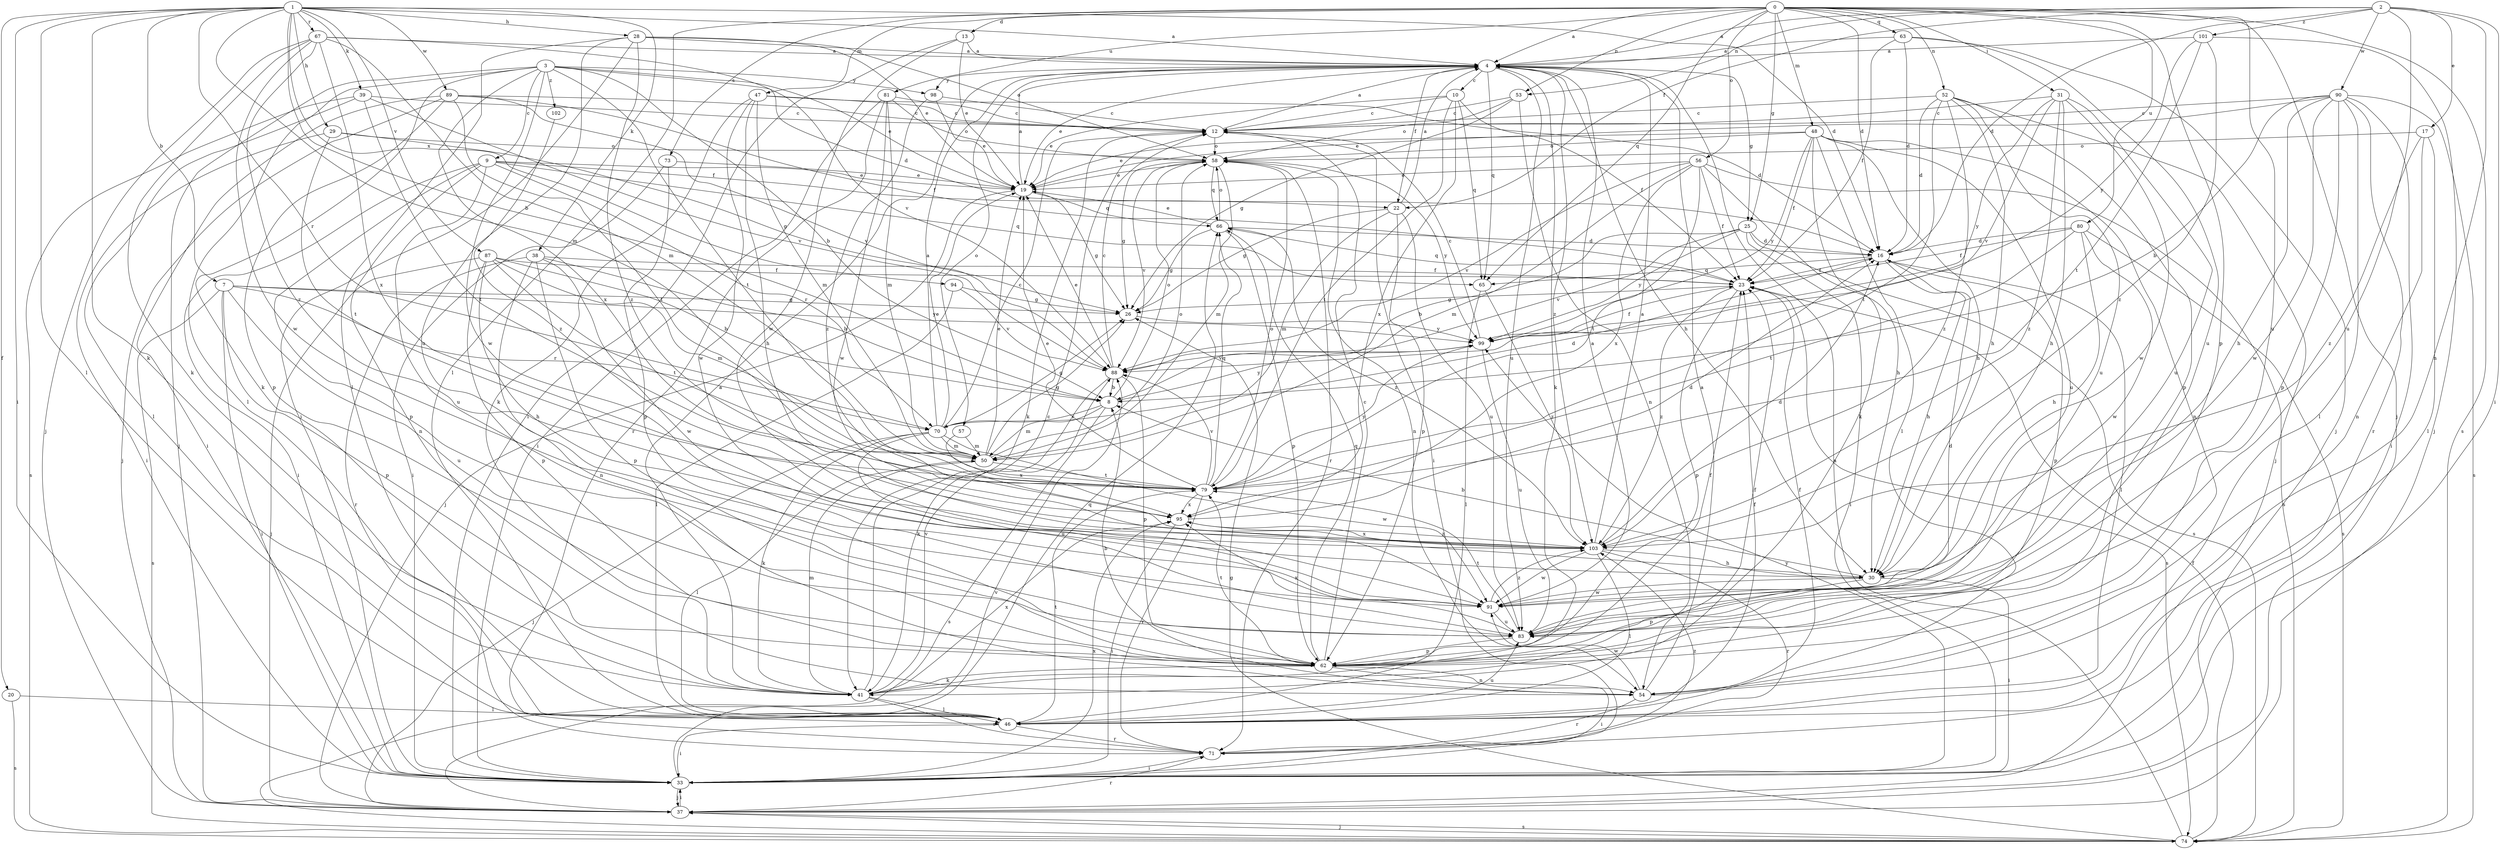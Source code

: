 strict digraph  {
0;
1;
2;
3;
4;
7;
8;
9;
10;
12;
13;
16;
17;
19;
20;
22;
23;
25;
26;
28;
29;
30;
31;
33;
37;
38;
39;
41;
46;
47;
48;
50;
52;
53;
54;
56;
57;
58;
62;
63;
65;
66;
67;
70;
71;
73;
74;
79;
80;
81;
83;
87;
88;
89;
90;
91;
94;
95;
98;
99;
101;
102;
103;
0 -> 4  [label=a];
0 -> 13  [label=d];
0 -> 16  [label=d];
0 -> 25  [label=g];
0 -> 31  [label=i];
0 -> 37  [label=j];
0 -> 46  [label=l];
0 -> 47  [label=m];
0 -> 48  [label=m];
0 -> 52  [label=n];
0 -> 53  [label=n];
0 -> 56  [label=o];
0 -> 62  [label=p];
0 -> 63  [label=q];
0 -> 65  [label=q];
0 -> 73  [label=s];
0 -> 74  [label=s];
0 -> 80  [label=u];
0 -> 81  [label=u];
0 -> 83  [label=u];
1 -> 4  [label=a];
1 -> 7  [label=b];
1 -> 8  [label=b];
1 -> 16  [label=d];
1 -> 20  [label=f];
1 -> 28  [label=h];
1 -> 29  [label=h];
1 -> 33  [label=i];
1 -> 38  [label=k];
1 -> 39  [label=k];
1 -> 41  [label=k];
1 -> 46  [label=l];
1 -> 50  [label=m];
1 -> 67  [label=r];
1 -> 70  [label=r];
1 -> 87  [label=v];
1 -> 89  [label=w];
1 -> 94  [label=x];
2 -> 4  [label=a];
2 -> 16  [label=d];
2 -> 17  [label=e];
2 -> 22  [label=f];
2 -> 33  [label=i];
2 -> 53  [label=n];
2 -> 54  [label=n];
2 -> 83  [label=u];
2 -> 90  [label=w];
2 -> 101  [label=z];
3 -> 8  [label=b];
3 -> 9  [label=c];
3 -> 16  [label=d];
3 -> 19  [label=e];
3 -> 37  [label=j];
3 -> 41  [label=k];
3 -> 46  [label=l];
3 -> 79  [label=t];
3 -> 91  [label=w];
3 -> 95  [label=x];
3 -> 98  [label=y];
3 -> 102  [label=z];
4 -> 10  [label=c];
4 -> 19  [label=e];
4 -> 22  [label=f];
4 -> 25  [label=g];
4 -> 30  [label=h];
4 -> 41  [label=k];
4 -> 57  [label=o];
4 -> 65  [label=q];
4 -> 83  [label=u];
4 -> 98  [label=y];
4 -> 103  [label=z];
7 -> 26  [label=g];
7 -> 33  [label=i];
7 -> 62  [label=p];
7 -> 70  [label=r];
7 -> 74  [label=s];
7 -> 83  [label=u];
7 -> 99  [label=y];
8 -> 50  [label=m];
8 -> 58  [label=o];
8 -> 70  [label=r];
8 -> 74  [label=s];
8 -> 99  [label=y];
9 -> 19  [label=e];
9 -> 22  [label=f];
9 -> 33  [label=i];
9 -> 54  [label=n];
9 -> 62  [label=p];
9 -> 65  [label=q];
9 -> 70  [label=r];
9 -> 83  [label=u];
10 -> 12  [label=c];
10 -> 19  [label=e];
10 -> 23  [label=f];
10 -> 65  [label=q];
10 -> 79  [label=t];
10 -> 95  [label=x];
12 -> 4  [label=a];
12 -> 33  [label=i];
12 -> 41  [label=k];
12 -> 58  [label=o];
13 -> 4  [label=a];
13 -> 19  [label=e];
13 -> 33  [label=i];
13 -> 91  [label=w];
16 -> 23  [label=f];
16 -> 30  [label=h];
16 -> 46  [label=l];
16 -> 62  [label=p];
16 -> 65  [label=q];
17 -> 46  [label=l];
17 -> 54  [label=n];
17 -> 58  [label=o];
17 -> 103  [label=z];
19 -> 4  [label=a];
19 -> 26  [label=g];
19 -> 37  [label=j];
19 -> 66  [label=q];
20 -> 46  [label=l];
20 -> 74  [label=s];
22 -> 4  [label=a];
22 -> 26  [label=g];
22 -> 50  [label=m];
22 -> 62  [label=p];
22 -> 83  [label=u];
23 -> 26  [label=g];
23 -> 62  [label=p];
23 -> 66  [label=q];
23 -> 74  [label=s];
23 -> 103  [label=z];
25 -> 8  [label=b];
25 -> 16  [label=d];
25 -> 33  [label=i];
25 -> 74  [label=s];
25 -> 88  [label=v];
25 -> 99  [label=y];
26 -> 99  [label=y];
28 -> 4  [label=a];
28 -> 19  [label=e];
28 -> 33  [label=i];
28 -> 46  [label=l];
28 -> 58  [label=o];
28 -> 83  [label=u];
28 -> 103  [label=z];
29 -> 26  [label=g];
29 -> 33  [label=i];
29 -> 58  [label=o];
29 -> 79  [label=t];
30 -> 8  [label=b];
30 -> 33  [label=i];
30 -> 62  [label=p];
30 -> 91  [label=w];
31 -> 12  [label=c];
31 -> 30  [label=h];
31 -> 83  [label=u];
31 -> 88  [label=v];
31 -> 91  [label=w];
31 -> 99  [label=y];
31 -> 103  [label=z];
33 -> 37  [label=j];
33 -> 66  [label=q];
33 -> 95  [label=x];
33 -> 99  [label=y];
37 -> 33  [label=i];
37 -> 71  [label=r];
37 -> 74  [label=s];
37 -> 88  [label=v];
38 -> 8  [label=b];
38 -> 23  [label=f];
38 -> 54  [label=n];
38 -> 62  [label=p];
38 -> 71  [label=r];
38 -> 91  [label=w];
39 -> 12  [label=c];
39 -> 46  [label=l];
39 -> 74  [label=s];
39 -> 79  [label=t];
39 -> 88  [label=v];
41 -> 4  [label=a];
41 -> 12  [label=c];
41 -> 23  [label=f];
41 -> 46  [label=l];
41 -> 50  [label=m];
41 -> 71  [label=r];
41 -> 88  [label=v];
41 -> 95  [label=x];
46 -> 23  [label=f];
46 -> 33  [label=i];
46 -> 71  [label=r];
46 -> 79  [label=t];
46 -> 83  [label=u];
47 -> 12  [label=c];
47 -> 16  [label=d];
47 -> 30  [label=h];
47 -> 41  [label=k];
47 -> 50  [label=m];
47 -> 91  [label=w];
48 -> 19  [label=e];
48 -> 23  [label=f];
48 -> 30  [label=h];
48 -> 41  [label=k];
48 -> 46  [label=l];
48 -> 54  [label=n];
48 -> 58  [label=o];
48 -> 83  [label=u];
48 -> 99  [label=y];
50 -> 19  [label=e];
50 -> 26  [label=g];
50 -> 46  [label=l];
50 -> 58  [label=o];
50 -> 79  [label=t];
52 -> 12  [label=c];
52 -> 16  [label=d];
52 -> 30  [label=h];
52 -> 37  [label=j];
52 -> 62  [label=p];
52 -> 79  [label=t];
52 -> 83  [label=u];
52 -> 103  [label=z];
53 -> 12  [label=c];
53 -> 26  [label=g];
53 -> 54  [label=n];
53 -> 58  [label=o];
54 -> 4  [label=a];
54 -> 8  [label=b];
54 -> 23  [label=f];
54 -> 71  [label=r];
54 -> 91  [label=w];
56 -> 19  [label=e];
56 -> 23  [label=f];
56 -> 30  [label=h];
56 -> 50  [label=m];
56 -> 74  [label=s];
56 -> 79  [label=t];
56 -> 88  [label=v];
56 -> 95  [label=x];
57 -> 50  [label=m];
57 -> 95  [label=x];
58 -> 19  [label=e];
58 -> 26  [label=g];
58 -> 50  [label=m];
58 -> 54  [label=n];
58 -> 66  [label=q];
58 -> 71  [label=r];
58 -> 88  [label=v];
58 -> 99  [label=y];
62 -> 12  [label=c];
62 -> 23  [label=f];
62 -> 33  [label=i];
62 -> 41  [label=k];
62 -> 54  [label=n];
62 -> 66  [label=q];
62 -> 79  [label=t];
63 -> 4  [label=a];
63 -> 16  [label=d];
63 -> 23  [label=f];
63 -> 37  [label=j];
63 -> 83  [label=u];
65 -> 46  [label=l];
65 -> 103  [label=z];
66 -> 16  [label=d];
66 -> 19  [label=e];
66 -> 26  [label=g];
66 -> 58  [label=o];
66 -> 62  [label=p];
66 -> 103  [label=z];
67 -> 4  [label=a];
67 -> 37  [label=j];
67 -> 41  [label=k];
67 -> 50  [label=m];
67 -> 88  [label=v];
67 -> 91  [label=w];
67 -> 95  [label=x];
67 -> 103  [label=z];
70 -> 4  [label=a];
70 -> 12  [label=c];
70 -> 16  [label=d];
70 -> 19  [label=e];
70 -> 26  [label=g];
70 -> 37  [label=j];
70 -> 41  [label=k];
70 -> 50  [label=m];
70 -> 83  [label=u];
70 -> 91  [label=w];
71 -> 33  [label=i];
71 -> 103  [label=z];
73 -> 19  [label=e];
73 -> 33  [label=i];
73 -> 62  [label=p];
74 -> 4  [label=a];
74 -> 23  [label=f];
74 -> 26  [label=g];
74 -> 37  [label=j];
79 -> 19  [label=e];
79 -> 58  [label=o];
79 -> 66  [label=q];
79 -> 71  [label=r];
79 -> 88  [label=v];
79 -> 95  [label=x];
79 -> 99  [label=y];
80 -> 16  [label=d];
80 -> 23  [label=f];
80 -> 30  [label=h];
80 -> 74  [label=s];
80 -> 79  [label=t];
80 -> 91  [label=w];
81 -> 12  [label=c];
81 -> 33  [label=i];
81 -> 50  [label=m];
81 -> 58  [label=o];
81 -> 71  [label=r];
81 -> 91  [label=w];
83 -> 16  [label=d];
83 -> 62  [label=p];
83 -> 79  [label=t];
83 -> 95  [label=x];
87 -> 8  [label=b];
87 -> 23  [label=f];
87 -> 30  [label=h];
87 -> 37  [label=j];
87 -> 50  [label=m];
87 -> 62  [label=p];
87 -> 79  [label=t];
88 -> 8  [label=b];
88 -> 12  [label=c];
88 -> 19  [label=e];
88 -> 41  [label=k];
88 -> 62  [label=p];
89 -> 12  [label=c];
89 -> 23  [label=f];
89 -> 33  [label=i];
89 -> 37  [label=j];
89 -> 62  [label=p];
89 -> 79  [label=t];
89 -> 88  [label=v];
90 -> 8  [label=b];
90 -> 12  [label=c];
90 -> 19  [label=e];
90 -> 30  [label=h];
90 -> 33  [label=i];
90 -> 46  [label=l];
90 -> 62  [label=p];
90 -> 71  [label=r];
90 -> 74  [label=s];
90 -> 91  [label=w];
91 -> 4  [label=a];
91 -> 83  [label=u];
91 -> 103  [label=z];
94 -> 26  [label=g];
94 -> 46  [label=l];
94 -> 88  [label=v];
95 -> 16  [label=d];
95 -> 33  [label=i];
95 -> 103  [label=z];
98 -> 12  [label=c];
98 -> 19  [label=e];
98 -> 103  [label=z];
99 -> 12  [label=c];
99 -> 23  [label=f];
99 -> 83  [label=u];
99 -> 88  [label=v];
101 -> 4  [label=a];
101 -> 37  [label=j];
101 -> 79  [label=t];
101 -> 99  [label=y];
101 -> 103  [label=z];
102 -> 103  [label=z];
103 -> 4  [label=a];
103 -> 16  [label=d];
103 -> 30  [label=h];
103 -> 46  [label=l];
103 -> 71  [label=r];
103 -> 91  [label=w];
103 -> 95  [label=x];
}
